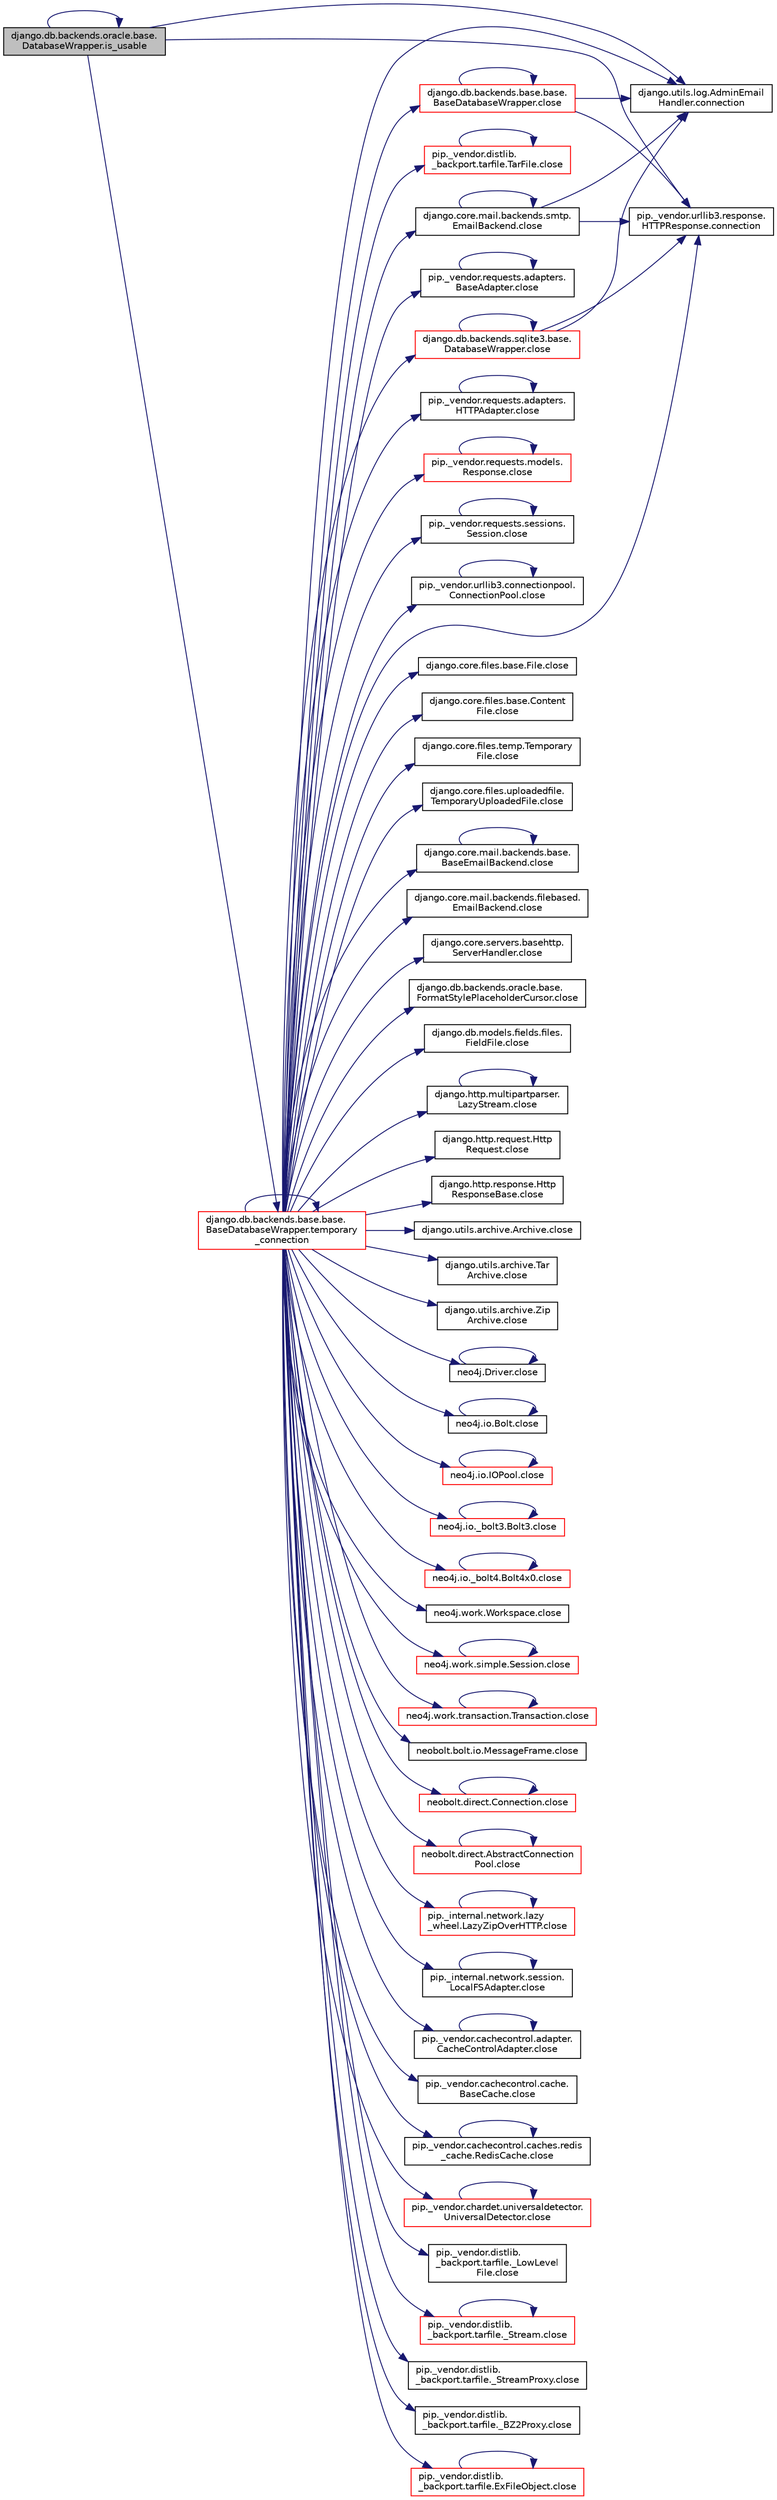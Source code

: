 digraph "django.db.backends.oracle.base.DatabaseWrapper.is_usable"
{
 // LATEX_PDF_SIZE
  edge [fontname="Helvetica",fontsize="10",labelfontname="Helvetica",labelfontsize="10"];
  node [fontname="Helvetica",fontsize="10",shape=record];
  rankdir="LR";
  Node1 [label="django.db.backends.oracle.base.\lDatabaseWrapper.is_usable",height=0.2,width=0.4,color="black", fillcolor="grey75", style="filled", fontcolor="black",tooltip=" "];
  Node1 -> Node2 [color="midnightblue",fontsize="10",style="solid",fontname="Helvetica"];
  Node2 [label="django.utils.log.AdminEmail\lHandler.connection",height=0.2,width=0.4,color="black", fillcolor="white", style="filled",URL="$d9/d6a/classdjango_1_1utils_1_1log_1_1_admin_email_handler.html#a07baeac3b7b8c28175cfd3a4a55ba9b5",tooltip=" "];
  Node1 -> Node3 [color="midnightblue",fontsize="10",style="solid",fontname="Helvetica"];
  Node3 [label="pip._vendor.urllib3.response.\lHTTPResponse.connection",height=0.2,width=0.4,color="black", fillcolor="white", style="filled",URL="$dd/d5a/classpip_1_1__vendor_1_1urllib3_1_1response_1_1_h_t_t_p_response.html#a27a88449c366048b39e0a46f78381f1a",tooltip=" "];
  Node1 -> Node1 [color="midnightblue",fontsize="10",style="solid",fontname="Helvetica"];
  Node1 -> Node4 [color="midnightblue",fontsize="10",style="solid",fontname="Helvetica"];
  Node4 [label="django.db.backends.base.base.\lBaseDatabaseWrapper.temporary\l_connection",height=0.2,width=0.4,color="red", fillcolor="white", style="filled",URL="$d2/d62/classdjango_1_1db_1_1backends_1_1base_1_1base_1_1_base_database_wrapper.html#aa5a34affc0126827cec3945846c351ab",tooltip=" "];
  Node4 -> Node5 [color="midnightblue",fontsize="10",style="solid",fontname="Helvetica"];
  Node5 [label="django.core.files.base.File.close",height=0.2,width=0.4,color="black", fillcolor="white", style="filled",URL="$db/def/classdjango_1_1core_1_1files_1_1base_1_1_file.html#a8c4bc9a8846330c046fc201d6becbb16",tooltip=" "];
  Node4 -> Node6 [color="midnightblue",fontsize="10",style="solid",fontname="Helvetica"];
  Node6 [label="django.core.files.base.Content\lFile.close",height=0.2,width=0.4,color="black", fillcolor="white", style="filled",URL="$d5/d94/classdjango_1_1core_1_1files_1_1base_1_1_content_file.html#a73fa166116e1f5ccbaabfa8d5e37f561",tooltip=" "];
  Node4 -> Node7 [color="midnightblue",fontsize="10",style="solid",fontname="Helvetica"];
  Node7 [label="django.core.files.temp.Temporary\lFile.close",height=0.2,width=0.4,color="black", fillcolor="white", style="filled",URL="$d3/d8a/classdjango_1_1core_1_1files_1_1temp_1_1_temporary_file.html#a972023ec85bfb464440c61a3a5e59609",tooltip=" "];
  Node4 -> Node8 [color="midnightblue",fontsize="10",style="solid",fontname="Helvetica"];
  Node8 [label="django.core.files.uploadedfile.\lTemporaryUploadedFile.close",height=0.2,width=0.4,color="black", fillcolor="white", style="filled",URL="$da/d6e/classdjango_1_1core_1_1files_1_1uploadedfile_1_1_temporary_uploaded_file.html#ada7232bde32c06dee060f180dab883f7",tooltip=" "];
  Node4 -> Node9 [color="midnightblue",fontsize="10",style="solid",fontname="Helvetica"];
  Node9 [label="django.core.mail.backends.base.\lBaseEmailBackend.close",height=0.2,width=0.4,color="black", fillcolor="white", style="filled",URL="$d5/da1/classdjango_1_1core_1_1mail_1_1backends_1_1base_1_1_base_email_backend.html#a851f1ff34881b6eb56a712fd564812c5",tooltip=" "];
  Node9 -> Node9 [color="midnightblue",fontsize="10",style="solid",fontname="Helvetica"];
  Node4 -> Node10 [color="midnightblue",fontsize="10",style="solid",fontname="Helvetica"];
  Node10 [label="django.core.mail.backends.filebased.\lEmailBackend.close",height=0.2,width=0.4,color="black", fillcolor="white", style="filled",URL="$d9/db1/classdjango_1_1core_1_1mail_1_1backends_1_1filebased_1_1_email_backend.html#a33f14c282f0e8c2e5bd515281955f9e4",tooltip=" "];
  Node4 -> Node11 [color="midnightblue",fontsize="10",style="solid",fontname="Helvetica"];
  Node11 [label="django.core.mail.backends.smtp.\lEmailBackend.close",height=0.2,width=0.4,color="black", fillcolor="white", style="filled",URL="$d7/db2/classdjango_1_1core_1_1mail_1_1backends_1_1smtp_1_1_email_backend.html#a35b061f481ea14b2fb216340ce020634",tooltip=" "];
  Node11 -> Node11 [color="midnightblue",fontsize="10",style="solid",fontname="Helvetica"];
  Node11 -> Node2 [color="midnightblue",fontsize="10",style="solid",fontname="Helvetica"];
  Node11 -> Node3 [color="midnightblue",fontsize="10",style="solid",fontname="Helvetica"];
  Node4 -> Node12 [color="midnightblue",fontsize="10",style="solid",fontname="Helvetica"];
  Node12 [label="django.core.servers.basehttp.\lServerHandler.close",height=0.2,width=0.4,color="black", fillcolor="white", style="filled",URL="$dc/d68/classdjango_1_1core_1_1servers_1_1basehttp_1_1_server_handler.html#a399f90b0984f836b3438fbc0b01366d3",tooltip=" "];
  Node4 -> Node13 [color="midnightblue",fontsize="10",style="solid",fontname="Helvetica"];
  Node13 [label="django.db.backends.base.base.\lBaseDatabaseWrapper.close",height=0.2,width=0.4,color="red", fillcolor="white", style="filled",URL="$d2/d62/classdjango_1_1db_1_1backends_1_1base_1_1base_1_1_base_database_wrapper.html#a5e2f5642f3f4943bf2530f10ffd792c0",tooltip=" "];
  Node13 -> Node13 [color="midnightblue",fontsize="10",style="solid",fontname="Helvetica"];
  Node13 -> Node2 [color="midnightblue",fontsize="10",style="solid",fontname="Helvetica"];
  Node13 -> Node3 [color="midnightblue",fontsize="10",style="solid",fontname="Helvetica"];
  Node4 -> Node126 [color="midnightblue",fontsize="10",style="solid",fontname="Helvetica"];
  Node126 [label="django.db.backends.oracle.base.\lFormatStylePlaceholderCursor.close",height=0.2,width=0.4,color="black", fillcolor="white", style="filled",URL="$d5/daa/classdjango_1_1db_1_1backends_1_1oracle_1_1base_1_1_format_style_placeholder_cursor.html#add495694b082ed477981afc54bb93406",tooltip=" "];
  Node4 -> Node127 [color="midnightblue",fontsize="10",style="solid",fontname="Helvetica"];
  Node127 [label="django.db.backends.sqlite3.base.\lDatabaseWrapper.close",height=0.2,width=0.4,color="red", fillcolor="white", style="filled",URL="$d9/dfe/classdjango_1_1db_1_1backends_1_1sqlite3_1_1base_1_1_database_wrapper.html#a2bf73e368c6645c2af663435bca4d3fb",tooltip=" "];
  Node127 -> Node127 [color="midnightblue",fontsize="10",style="solid",fontname="Helvetica"];
  Node127 -> Node2 [color="midnightblue",fontsize="10",style="solid",fontname="Helvetica"];
  Node127 -> Node3 [color="midnightblue",fontsize="10",style="solid",fontname="Helvetica"];
  Node4 -> Node130 [color="midnightblue",fontsize="10",style="solid",fontname="Helvetica"];
  Node130 [label="django.db.models.fields.files.\lFieldFile.close",height=0.2,width=0.4,color="black", fillcolor="white", style="filled",URL="$d8/d02/classdjango_1_1db_1_1models_1_1fields_1_1files_1_1_field_file.html#a27982b1ff494afc8bdf98eef03cc0b8d",tooltip=" "];
  Node4 -> Node131 [color="midnightblue",fontsize="10",style="solid",fontname="Helvetica"];
  Node131 [label="django.http.multipartparser.\lLazyStream.close",height=0.2,width=0.4,color="black", fillcolor="white", style="filled",URL="$d4/dba/classdjango_1_1http_1_1multipartparser_1_1_lazy_stream.html#a2c8ea716b7de1e1363e21ada0726445a",tooltip=" "];
  Node131 -> Node131 [color="midnightblue",fontsize="10",style="solid",fontname="Helvetica"];
  Node4 -> Node132 [color="midnightblue",fontsize="10",style="solid",fontname="Helvetica"];
  Node132 [label="django.http.request.Http\lRequest.close",height=0.2,width=0.4,color="black", fillcolor="white", style="filled",URL="$d1/ded/classdjango_1_1http_1_1request_1_1_http_request.html#a73876439af72cf5449e7b53f5a27c21a",tooltip=" "];
  Node4 -> Node133 [color="midnightblue",fontsize="10",style="solid",fontname="Helvetica"];
  Node133 [label="django.http.response.Http\lResponseBase.close",height=0.2,width=0.4,color="black", fillcolor="white", style="filled",URL="$dd/db4/classdjango_1_1http_1_1response_1_1_http_response_base.html#a64917d2a4fd30e2690a212a2bdac8115",tooltip=" "];
  Node4 -> Node134 [color="midnightblue",fontsize="10",style="solid",fontname="Helvetica"];
  Node134 [label="django.utils.archive.Archive.close",height=0.2,width=0.4,color="black", fillcolor="white", style="filled",URL="$d5/d22/classdjango_1_1utils_1_1archive_1_1_archive.html#ac7ce106b60f0e71831c77999ebe505fb",tooltip=" "];
  Node4 -> Node135 [color="midnightblue",fontsize="10",style="solid",fontname="Helvetica"];
  Node135 [label="django.utils.archive.Tar\lArchive.close",height=0.2,width=0.4,color="black", fillcolor="white", style="filled",URL="$dc/df0/classdjango_1_1utils_1_1archive_1_1_tar_archive.html#af97c435d280d0706f1a82d95f603fc12",tooltip=" "];
  Node4 -> Node136 [color="midnightblue",fontsize="10",style="solid",fontname="Helvetica"];
  Node136 [label="django.utils.archive.Zip\lArchive.close",height=0.2,width=0.4,color="black", fillcolor="white", style="filled",URL="$de/d2b/classdjango_1_1utils_1_1archive_1_1_zip_archive.html#a40603f7592fdca9e97e2437837d51268",tooltip=" "];
  Node4 -> Node137 [color="midnightblue",fontsize="10",style="solid",fontname="Helvetica"];
  Node137 [label="neo4j.Driver.close",height=0.2,width=0.4,color="black", fillcolor="white", style="filled",URL="$d0/deb/classneo4j_1_1_driver.html#a74ff35dcee5c2e7a374bbfafd1b6c8bf",tooltip=" "];
  Node137 -> Node137 [color="midnightblue",fontsize="10",style="solid",fontname="Helvetica"];
  Node4 -> Node138 [color="midnightblue",fontsize="10",style="solid",fontname="Helvetica"];
  Node138 [label="neo4j.io.Bolt.close",height=0.2,width=0.4,color="black", fillcolor="white", style="filled",URL="$db/dec/classneo4j_1_1io_1_1_bolt.html#a31d410f59bae9017097e542252e6a329",tooltip=" "];
  Node138 -> Node138 [color="midnightblue",fontsize="10",style="solid",fontname="Helvetica"];
  Node4 -> Node139 [color="midnightblue",fontsize="10",style="solid",fontname="Helvetica"];
  Node139 [label="neo4j.io.IOPool.close",height=0.2,width=0.4,color="red", fillcolor="white", style="filled",URL="$df/daf/classneo4j_1_1io_1_1_i_o_pool.html#a100def1e1c216546d86c2d2c61c79dc9",tooltip=" "];
  Node139 -> Node139 [color="midnightblue",fontsize="10",style="solid",fontname="Helvetica"];
  Node4 -> Node476 [color="midnightblue",fontsize="10",style="solid",fontname="Helvetica"];
  Node476 [label="neo4j.io._bolt3.Bolt3.close",height=0.2,width=0.4,color="red", fillcolor="white", style="filled",URL="$db/d66/classneo4j_1_1io_1_1__bolt3_1_1_bolt3.html#a10044067639209614003ec8225c9a3cb",tooltip=" "];
  Node476 -> Node476 [color="midnightblue",fontsize="10",style="solid",fontname="Helvetica"];
  Node4 -> Node478 [color="midnightblue",fontsize="10",style="solid",fontname="Helvetica"];
  Node478 [label="neo4j.io._bolt4.Bolt4x0.close",height=0.2,width=0.4,color="red", fillcolor="white", style="filled",URL="$d2/dd8/classneo4j_1_1io_1_1__bolt4_1_1_bolt4x0.html#a8e5771df2d7ec575c4ac9a8d9ff7d576",tooltip=" "];
  Node478 -> Node478 [color="midnightblue",fontsize="10",style="solid",fontname="Helvetica"];
  Node4 -> Node479 [color="midnightblue",fontsize="10",style="solid",fontname="Helvetica"];
  Node479 [label="neo4j.work.Workspace.close",height=0.2,width=0.4,color="black", fillcolor="white", style="filled",URL="$d4/d0d/classneo4j_1_1work_1_1_workspace.html#ad10e5d22f3ae53ec75a474e3f7227603",tooltip=" "];
  Node4 -> Node480 [color="midnightblue",fontsize="10",style="solid",fontname="Helvetica"];
  Node480 [label="neo4j.work.simple.Session.close",height=0.2,width=0.4,color="red", fillcolor="white", style="filled",URL="$d9/d69/classneo4j_1_1work_1_1simple_1_1_session.html#a5b9805837cff2e5932135143b89454df",tooltip=" "];
  Node480 -> Node480 [color="midnightblue",fontsize="10",style="solid",fontname="Helvetica"];
  Node4 -> Node484 [color="midnightblue",fontsize="10",style="solid",fontname="Helvetica"];
  Node484 [label="neo4j.work.transaction.Transaction.close",height=0.2,width=0.4,color="red", fillcolor="white", style="filled",URL="$d9/da3/classneo4j_1_1work_1_1transaction_1_1_transaction.html#ae6ffbee4693b39a418619aac35168e56",tooltip=" "];
  Node484 -> Node484 [color="midnightblue",fontsize="10",style="solid",fontname="Helvetica"];
  Node4 -> Node496 [color="midnightblue",fontsize="10",style="solid",fontname="Helvetica"];
  Node496 [label="neobolt.bolt.io.MessageFrame.close",height=0.2,width=0.4,color="black", fillcolor="white", style="filled",URL="$d8/d88/classneobolt_1_1bolt_1_1io_1_1_message_frame.html#aa6fe5688ce66d293baafde24a67488bb",tooltip=" "];
  Node4 -> Node497 [color="midnightblue",fontsize="10",style="solid",fontname="Helvetica"];
  Node497 [label="neobolt.direct.Connection.close",height=0.2,width=0.4,color="red", fillcolor="white", style="filled",URL="$d8/db4/classneobolt_1_1direct_1_1_connection.html#af0b5cc8672b0f72f3b3e681ff0608519",tooltip=" "];
  Node497 -> Node497 [color="midnightblue",fontsize="10",style="solid",fontname="Helvetica"];
  Node4 -> Node580 [color="midnightblue",fontsize="10",style="solid",fontname="Helvetica"];
  Node580 [label="neobolt.direct.AbstractConnection\lPool.close",height=0.2,width=0.4,color="red", fillcolor="white", style="filled",URL="$dd/dec/classneobolt_1_1direct_1_1_abstract_connection_pool.html#a0469a6a947b4242c95d0341ef9fd48ba",tooltip=" "];
  Node580 -> Node580 [color="midnightblue",fontsize="10",style="solid",fontname="Helvetica"];
  Node4 -> Node598 [color="midnightblue",fontsize="10",style="solid",fontname="Helvetica"];
  Node598 [label="pip._internal.network.lazy\l_wheel.LazyZipOverHTTP.close",height=0.2,width=0.4,color="red", fillcolor="white", style="filled",URL="$df/d67/classpip_1_1__internal_1_1network_1_1lazy__wheel_1_1_lazy_zip_over_h_t_t_p.html#a6aeec11453c683f141b9fe121163a8d0",tooltip=" "];
  Node598 -> Node598 [color="midnightblue",fontsize="10",style="solid",fontname="Helvetica"];
  Node4 -> Node599 [color="midnightblue",fontsize="10",style="solid",fontname="Helvetica"];
  Node599 [label="pip._internal.network.session.\lLocalFSAdapter.close",height=0.2,width=0.4,color="black", fillcolor="white", style="filled",URL="$d4/dd3/classpip_1_1__internal_1_1network_1_1session_1_1_local_f_s_adapter.html#aa34a91aefe9a7eb5c878f46fd1e41c21",tooltip=" "];
  Node599 -> Node599 [color="midnightblue",fontsize="10",style="solid",fontname="Helvetica"];
  Node4 -> Node600 [color="midnightblue",fontsize="10",style="solid",fontname="Helvetica"];
  Node600 [label="pip._vendor.cachecontrol.adapter.\lCacheControlAdapter.close",height=0.2,width=0.4,color="black", fillcolor="white", style="filled",URL="$d6/def/classpip_1_1__vendor_1_1cachecontrol_1_1adapter_1_1_cache_control_adapter.html#a4a0c2c447b066fbb5ac2c0e79c2d3b0d",tooltip=" "];
  Node600 -> Node600 [color="midnightblue",fontsize="10",style="solid",fontname="Helvetica"];
  Node4 -> Node601 [color="midnightblue",fontsize="10",style="solid",fontname="Helvetica"];
  Node601 [label="pip._vendor.cachecontrol.cache.\lBaseCache.close",height=0.2,width=0.4,color="black", fillcolor="white", style="filled",URL="$da/d8a/classpip_1_1__vendor_1_1cachecontrol_1_1cache_1_1_base_cache.html#a8017769efeea6eff571e348aa704688e",tooltip=" "];
  Node4 -> Node602 [color="midnightblue",fontsize="10",style="solid",fontname="Helvetica"];
  Node602 [label="pip._vendor.cachecontrol.caches.redis\l_cache.RedisCache.close",height=0.2,width=0.4,color="black", fillcolor="white", style="filled",URL="$dd/d2e/classpip_1_1__vendor_1_1cachecontrol_1_1caches_1_1redis__cache_1_1_redis_cache.html#adeb3c051e33255eefb591db14684a229",tooltip=" "];
  Node602 -> Node602 [color="midnightblue",fontsize="10",style="solid",fontname="Helvetica"];
  Node4 -> Node603 [color="midnightblue",fontsize="10",style="solid",fontname="Helvetica"];
  Node603 [label="pip._vendor.chardet.universaldetector.\lUniversalDetector.close",height=0.2,width=0.4,color="red", fillcolor="white", style="filled",URL="$d1/d68/classpip_1_1__vendor_1_1chardet_1_1universaldetector_1_1_universal_detector.html#ae3e8249c727d067d4bd2d8f4445bbc76",tooltip=" "];
  Node603 -> Node603 [color="midnightblue",fontsize="10",style="solid",fontname="Helvetica"];
  Node4 -> Node607 [color="midnightblue",fontsize="10",style="solid",fontname="Helvetica"];
  Node607 [label="pip._vendor.distlib.\l_backport.tarfile._LowLevel\lFile.close",height=0.2,width=0.4,color="black", fillcolor="white", style="filled",URL="$d8/d82/classpip_1_1__vendor_1_1distlib_1_1__backport_1_1tarfile_1_1___low_level_file.html#a373205504dfbb24ed49d8be2afe5754a",tooltip=" "];
  Node4 -> Node608 [color="midnightblue",fontsize="10",style="solid",fontname="Helvetica"];
  Node608 [label="pip._vendor.distlib.\l_backport.tarfile._Stream.close",height=0.2,width=0.4,color="red", fillcolor="white", style="filled",URL="$de/d60/classpip_1_1__vendor_1_1distlib_1_1__backport_1_1tarfile_1_1___stream.html#a1a25d16c23451063ba92b17584a36535",tooltip=" "];
  Node608 -> Node608 [color="midnightblue",fontsize="10",style="solid",fontname="Helvetica"];
  Node4 -> Node612 [color="midnightblue",fontsize="10",style="solid",fontname="Helvetica"];
  Node612 [label="pip._vendor.distlib.\l_backport.tarfile._StreamProxy.close",height=0.2,width=0.4,color="black", fillcolor="white", style="filled",URL="$de/da4/classpip_1_1__vendor_1_1distlib_1_1__backport_1_1tarfile_1_1___stream_proxy.html#ada0a8b99ad484a712f7bbc97a628fdc6",tooltip=" "];
  Node4 -> Node613 [color="midnightblue",fontsize="10",style="solid",fontname="Helvetica"];
  Node613 [label="pip._vendor.distlib.\l_backport.tarfile._BZ2Proxy.close",height=0.2,width=0.4,color="black", fillcolor="white", style="filled",URL="$dc/df3/classpip_1_1__vendor_1_1distlib_1_1__backport_1_1tarfile_1_1___b_z2_proxy.html#a540eb239b85228776c0e6d66fc42bca1",tooltip=" "];
  Node4 -> Node614 [color="midnightblue",fontsize="10",style="solid",fontname="Helvetica"];
  Node614 [label="pip._vendor.distlib.\l_backport.tarfile.ExFileObject.close",height=0.2,width=0.4,color="red", fillcolor="white", style="filled",URL="$dd/da0/classpip_1_1__vendor_1_1distlib_1_1__backport_1_1tarfile_1_1_ex_file_object.html#abc2ddbaf5cab611331d48f0216115774",tooltip=" "];
  Node614 -> Node614 [color="midnightblue",fontsize="10",style="solid",fontname="Helvetica"];
  Node4 -> Node615 [color="midnightblue",fontsize="10",style="solid",fontname="Helvetica"];
  Node615 [label="pip._vendor.distlib.\l_backport.tarfile.TarFile.close",height=0.2,width=0.4,color="red", fillcolor="white", style="filled",URL="$d7/d1d/classpip_1_1__vendor_1_1distlib_1_1__backport_1_1tarfile_1_1_tar_file.html#a44e09ebb6092dccda9c5a528b99f0136",tooltip=" "];
  Node615 -> Node615 [color="midnightblue",fontsize="10",style="solid",fontname="Helvetica"];
  Node4 -> Node616 [color="midnightblue",fontsize="10",style="solid",fontname="Helvetica"];
  Node616 [label="pip._vendor.requests.adapters.\lBaseAdapter.close",height=0.2,width=0.4,color="black", fillcolor="white", style="filled",URL="$d0/deb/classpip_1_1__vendor_1_1requests_1_1adapters_1_1_base_adapter.html#a61a126812ffe92cd19f2156bc10f3707",tooltip=" "];
  Node616 -> Node616 [color="midnightblue",fontsize="10",style="solid",fontname="Helvetica"];
  Node4 -> Node617 [color="midnightblue",fontsize="10",style="solid",fontname="Helvetica"];
  Node617 [label="pip._vendor.requests.adapters.\lHTTPAdapter.close",height=0.2,width=0.4,color="black", fillcolor="white", style="filled",URL="$da/dd8/classpip_1_1__vendor_1_1requests_1_1adapters_1_1_h_t_t_p_adapter.html#a0540e50f88f63545aa6ff41f238a939e",tooltip=" "];
  Node617 -> Node617 [color="midnightblue",fontsize="10",style="solid",fontname="Helvetica"];
  Node4 -> Node618 [color="midnightblue",fontsize="10",style="solid",fontname="Helvetica"];
  Node618 [label="pip._vendor.requests.models.\lResponse.close",height=0.2,width=0.4,color="red", fillcolor="white", style="filled",URL="$d4/da7/classpip_1_1__vendor_1_1requests_1_1models_1_1_response.html#a9ebc5dbbf4fdbfaecf0ee697d1b03a6f",tooltip=" "];
  Node618 -> Node618 [color="midnightblue",fontsize="10",style="solid",fontname="Helvetica"];
  Node4 -> Node646 [color="midnightblue",fontsize="10",style="solid",fontname="Helvetica"];
  Node646 [label="pip._vendor.requests.sessions.\lSession.close",height=0.2,width=0.4,color="black", fillcolor="white", style="filled",URL="$da/de9/classpip_1_1__vendor_1_1requests_1_1sessions_1_1_session.html#a3427c00cada3babedf0c9b24808dac6d",tooltip=" "];
  Node646 -> Node646 [color="midnightblue",fontsize="10",style="solid",fontname="Helvetica"];
  Node4 -> Node647 [color="midnightblue",fontsize="10",style="solid",fontname="Helvetica"];
  Node647 [label="pip._vendor.urllib3.connectionpool.\lConnectionPool.close",height=0.2,width=0.4,color="black", fillcolor="white", style="filled",URL="$de/d81/classpip_1_1__vendor_1_1urllib3_1_1connectionpool_1_1_connection_pool.html#a6c68625e3f94a48581a7685ca3677e47",tooltip=" "];
  Node647 -> Node647 [color="midnightblue",fontsize="10",style="solid",fontname="Helvetica"];
  Node4 -> Node2 [color="midnightblue",fontsize="10",style="solid",fontname="Helvetica"];
  Node4 -> Node3 [color="midnightblue",fontsize="10",style="solid",fontname="Helvetica"];
  Node4 -> Node4 [color="midnightblue",fontsize="10",style="solid",fontname="Helvetica"];
}
